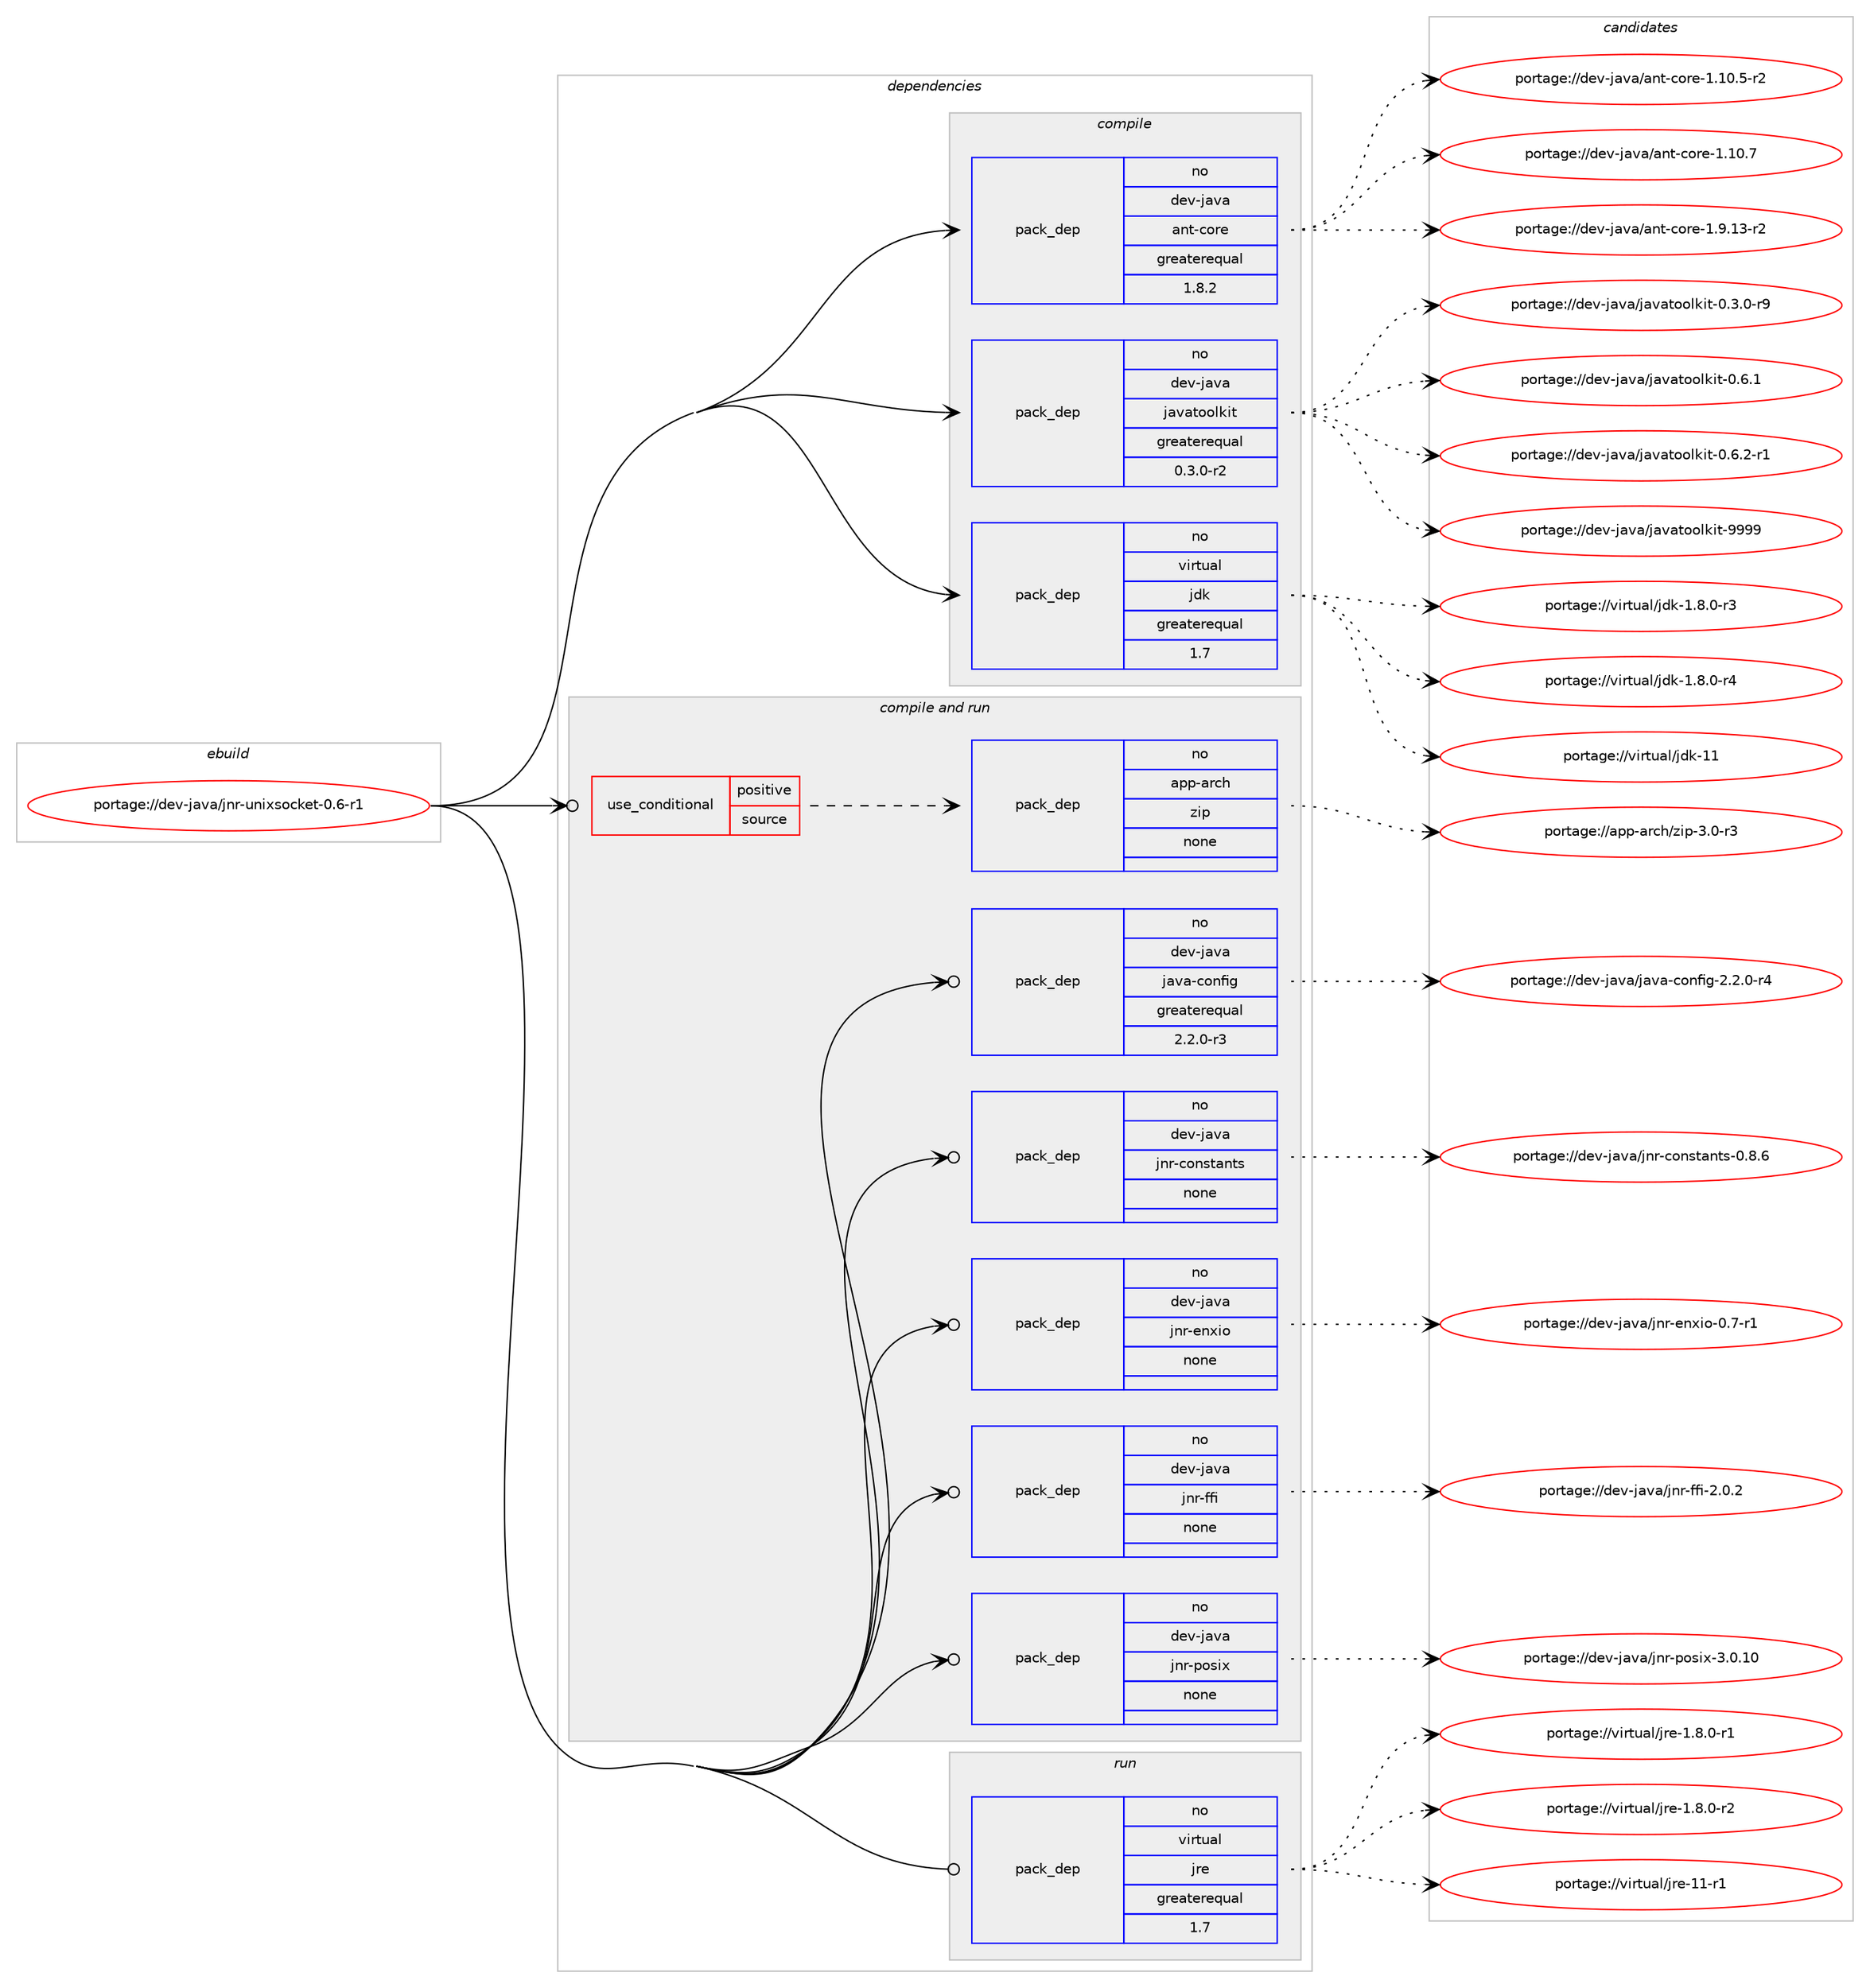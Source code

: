 digraph prolog {

# *************
# Graph options
# *************

newrank=true;
concentrate=true;
compound=true;
graph [rankdir=LR,fontname=Helvetica,fontsize=10,ranksep=1.5];#, ranksep=2.5, nodesep=0.2];
edge  [arrowhead=vee];
node  [fontname=Helvetica,fontsize=10];

# **********
# The ebuild
# **********

subgraph cluster_leftcol {
color=gray;
rank=same;
label=<<i>ebuild</i>>;
id [label="portage://dev-java/jnr-unixsocket-0.6-r1", color=red, width=4, href="../dev-java/jnr-unixsocket-0.6-r1.svg"];
}

# ****************
# The dependencies
# ****************

subgraph cluster_midcol {
color=gray;
label=<<i>dependencies</i>>;
subgraph cluster_compile {
fillcolor="#eeeeee";
style=filled;
label=<<i>compile</i>>;
subgraph pack68483 {
dependency89749 [label=<<TABLE BORDER="0" CELLBORDER="1" CELLSPACING="0" CELLPADDING="4" WIDTH="220"><TR><TD ROWSPAN="6" CELLPADDING="30">pack_dep</TD></TR><TR><TD WIDTH="110">no</TD></TR><TR><TD>dev-java</TD></TR><TR><TD>ant-core</TD></TR><TR><TD>greaterequal</TD></TR><TR><TD>1.8.2</TD></TR></TABLE>>, shape=none, color=blue];
}
id:e -> dependency89749:w [weight=20,style="solid",arrowhead="vee"];
subgraph pack68484 {
dependency89750 [label=<<TABLE BORDER="0" CELLBORDER="1" CELLSPACING="0" CELLPADDING="4" WIDTH="220"><TR><TD ROWSPAN="6" CELLPADDING="30">pack_dep</TD></TR><TR><TD WIDTH="110">no</TD></TR><TR><TD>dev-java</TD></TR><TR><TD>javatoolkit</TD></TR><TR><TD>greaterequal</TD></TR><TR><TD>0.3.0-r2</TD></TR></TABLE>>, shape=none, color=blue];
}
id:e -> dependency89750:w [weight=20,style="solid",arrowhead="vee"];
subgraph pack68485 {
dependency89751 [label=<<TABLE BORDER="0" CELLBORDER="1" CELLSPACING="0" CELLPADDING="4" WIDTH="220"><TR><TD ROWSPAN="6" CELLPADDING="30">pack_dep</TD></TR><TR><TD WIDTH="110">no</TD></TR><TR><TD>virtual</TD></TR><TR><TD>jdk</TD></TR><TR><TD>greaterequal</TD></TR><TR><TD>1.7</TD></TR></TABLE>>, shape=none, color=blue];
}
id:e -> dependency89751:w [weight=20,style="solid",arrowhead="vee"];
}
subgraph cluster_compileandrun {
fillcolor="#eeeeee";
style=filled;
label=<<i>compile and run</i>>;
subgraph cond18545 {
dependency89752 [label=<<TABLE BORDER="0" CELLBORDER="1" CELLSPACING="0" CELLPADDING="4"><TR><TD ROWSPAN="3" CELLPADDING="10">use_conditional</TD></TR><TR><TD>positive</TD></TR><TR><TD>source</TD></TR></TABLE>>, shape=none, color=red];
subgraph pack68486 {
dependency89753 [label=<<TABLE BORDER="0" CELLBORDER="1" CELLSPACING="0" CELLPADDING="4" WIDTH="220"><TR><TD ROWSPAN="6" CELLPADDING="30">pack_dep</TD></TR><TR><TD WIDTH="110">no</TD></TR><TR><TD>app-arch</TD></TR><TR><TD>zip</TD></TR><TR><TD>none</TD></TR><TR><TD></TD></TR></TABLE>>, shape=none, color=blue];
}
dependency89752:e -> dependency89753:w [weight=20,style="dashed",arrowhead="vee"];
}
id:e -> dependency89752:w [weight=20,style="solid",arrowhead="odotvee"];
subgraph pack68487 {
dependency89754 [label=<<TABLE BORDER="0" CELLBORDER="1" CELLSPACING="0" CELLPADDING="4" WIDTH="220"><TR><TD ROWSPAN="6" CELLPADDING="30">pack_dep</TD></TR><TR><TD WIDTH="110">no</TD></TR><TR><TD>dev-java</TD></TR><TR><TD>java-config</TD></TR><TR><TD>greaterequal</TD></TR><TR><TD>2.2.0-r3</TD></TR></TABLE>>, shape=none, color=blue];
}
id:e -> dependency89754:w [weight=20,style="solid",arrowhead="odotvee"];
subgraph pack68488 {
dependency89755 [label=<<TABLE BORDER="0" CELLBORDER="1" CELLSPACING="0" CELLPADDING="4" WIDTH="220"><TR><TD ROWSPAN="6" CELLPADDING="30">pack_dep</TD></TR><TR><TD WIDTH="110">no</TD></TR><TR><TD>dev-java</TD></TR><TR><TD>jnr-constants</TD></TR><TR><TD>none</TD></TR><TR><TD></TD></TR></TABLE>>, shape=none, color=blue];
}
id:e -> dependency89755:w [weight=20,style="solid",arrowhead="odotvee"];
subgraph pack68489 {
dependency89756 [label=<<TABLE BORDER="0" CELLBORDER="1" CELLSPACING="0" CELLPADDING="4" WIDTH="220"><TR><TD ROWSPAN="6" CELLPADDING="30">pack_dep</TD></TR><TR><TD WIDTH="110">no</TD></TR><TR><TD>dev-java</TD></TR><TR><TD>jnr-enxio</TD></TR><TR><TD>none</TD></TR><TR><TD></TD></TR></TABLE>>, shape=none, color=blue];
}
id:e -> dependency89756:w [weight=20,style="solid",arrowhead="odotvee"];
subgraph pack68490 {
dependency89757 [label=<<TABLE BORDER="0" CELLBORDER="1" CELLSPACING="0" CELLPADDING="4" WIDTH="220"><TR><TD ROWSPAN="6" CELLPADDING="30">pack_dep</TD></TR><TR><TD WIDTH="110">no</TD></TR><TR><TD>dev-java</TD></TR><TR><TD>jnr-ffi</TD></TR><TR><TD>none</TD></TR><TR><TD></TD></TR></TABLE>>, shape=none, color=blue];
}
id:e -> dependency89757:w [weight=20,style="solid",arrowhead="odotvee"];
subgraph pack68491 {
dependency89758 [label=<<TABLE BORDER="0" CELLBORDER="1" CELLSPACING="0" CELLPADDING="4" WIDTH="220"><TR><TD ROWSPAN="6" CELLPADDING="30">pack_dep</TD></TR><TR><TD WIDTH="110">no</TD></TR><TR><TD>dev-java</TD></TR><TR><TD>jnr-posix</TD></TR><TR><TD>none</TD></TR><TR><TD></TD></TR></TABLE>>, shape=none, color=blue];
}
id:e -> dependency89758:w [weight=20,style="solid",arrowhead="odotvee"];
}
subgraph cluster_run {
fillcolor="#eeeeee";
style=filled;
label=<<i>run</i>>;
subgraph pack68492 {
dependency89759 [label=<<TABLE BORDER="0" CELLBORDER="1" CELLSPACING="0" CELLPADDING="4" WIDTH="220"><TR><TD ROWSPAN="6" CELLPADDING="30">pack_dep</TD></TR><TR><TD WIDTH="110">no</TD></TR><TR><TD>virtual</TD></TR><TR><TD>jre</TD></TR><TR><TD>greaterequal</TD></TR><TR><TD>1.7</TD></TR></TABLE>>, shape=none, color=blue];
}
id:e -> dependency89759:w [weight=20,style="solid",arrowhead="odot"];
}
}

# **************
# The candidates
# **************

subgraph cluster_choices {
rank=same;
color=gray;
label=<<i>candidates</i>>;

subgraph choice68483 {
color=black;
nodesep=1;
choiceportage10010111845106971189747971101164599111114101454946494846534511450 [label="portage://dev-java/ant-core-1.10.5-r2", color=red, width=4,href="../dev-java/ant-core-1.10.5-r2.svg"];
choiceportage1001011184510697118974797110116459911111410145494649484655 [label="portage://dev-java/ant-core-1.10.7", color=red, width=4,href="../dev-java/ant-core-1.10.7.svg"];
choiceportage10010111845106971189747971101164599111114101454946574649514511450 [label="portage://dev-java/ant-core-1.9.13-r2", color=red, width=4,href="../dev-java/ant-core-1.9.13-r2.svg"];
dependency89749:e -> choiceportage10010111845106971189747971101164599111114101454946494846534511450:w [style=dotted,weight="100"];
dependency89749:e -> choiceportage1001011184510697118974797110116459911111410145494649484655:w [style=dotted,weight="100"];
dependency89749:e -> choiceportage10010111845106971189747971101164599111114101454946574649514511450:w [style=dotted,weight="100"];
}
subgraph choice68484 {
color=black;
nodesep=1;
choiceportage1001011184510697118974710697118971161111111081071051164548465146484511457 [label="portage://dev-java/javatoolkit-0.3.0-r9", color=red, width=4,href="../dev-java/javatoolkit-0.3.0-r9.svg"];
choiceportage100101118451069711897471069711897116111111108107105116454846544649 [label="portage://dev-java/javatoolkit-0.6.1", color=red, width=4,href="../dev-java/javatoolkit-0.6.1.svg"];
choiceportage1001011184510697118974710697118971161111111081071051164548465446504511449 [label="portage://dev-java/javatoolkit-0.6.2-r1", color=red, width=4,href="../dev-java/javatoolkit-0.6.2-r1.svg"];
choiceportage1001011184510697118974710697118971161111111081071051164557575757 [label="portage://dev-java/javatoolkit-9999", color=red, width=4,href="../dev-java/javatoolkit-9999.svg"];
dependency89750:e -> choiceportage1001011184510697118974710697118971161111111081071051164548465146484511457:w [style=dotted,weight="100"];
dependency89750:e -> choiceportage100101118451069711897471069711897116111111108107105116454846544649:w [style=dotted,weight="100"];
dependency89750:e -> choiceportage1001011184510697118974710697118971161111111081071051164548465446504511449:w [style=dotted,weight="100"];
dependency89750:e -> choiceportage1001011184510697118974710697118971161111111081071051164557575757:w [style=dotted,weight="100"];
}
subgraph choice68485 {
color=black;
nodesep=1;
choiceportage11810511411611797108471061001074549465646484511451 [label="portage://virtual/jdk-1.8.0-r3", color=red, width=4,href="../virtual/jdk-1.8.0-r3.svg"];
choiceportage11810511411611797108471061001074549465646484511452 [label="portage://virtual/jdk-1.8.0-r4", color=red, width=4,href="../virtual/jdk-1.8.0-r4.svg"];
choiceportage1181051141161179710847106100107454949 [label="portage://virtual/jdk-11", color=red, width=4,href="../virtual/jdk-11.svg"];
dependency89751:e -> choiceportage11810511411611797108471061001074549465646484511451:w [style=dotted,weight="100"];
dependency89751:e -> choiceportage11810511411611797108471061001074549465646484511452:w [style=dotted,weight="100"];
dependency89751:e -> choiceportage1181051141161179710847106100107454949:w [style=dotted,weight="100"];
}
subgraph choice68486 {
color=black;
nodesep=1;
choiceportage9711211245971149910447122105112455146484511451 [label="portage://app-arch/zip-3.0-r3", color=red, width=4,href="../app-arch/zip-3.0-r3.svg"];
dependency89753:e -> choiceportage9711211245971149910447122105112455146484511451:w [style=dotted,weight="100"];
}
subgraph choice68487 {
color=black;
nodesep=1;
choiceportage10010111845106971189747106971189745991111101021051034550465046484511452 [label="portage://dev-java/java-config-2.2.0-r4", color=red, width=4,href="../dev-java/java-config-2.2.0-r4.svg"];
dependency89754:e -> choiceportage10010111845106971189747106971189745991111101021051034550465046484511452:w [style=dotted,weight="100"];
}
subgraph choice68488 {
color=black;
nodesep=1;
choiceportage10010111845106971189747106110114459911111011511697110116115454846564654 [label="portage://dev-java/jnr-constants-0.8.6", color=red, width=4,href="../dev-java/jnr-constants-0.8.6.svg"];
dependency89755:e -> choiceportage10010111845106971189747106110114459911111011511697110116115454846564654:w [style=dotted,weight="100"];
}
subgraph choice68489 {
color=black;
nodesep=1;
choiceportage1001011184510697118974710611011445101110120105111454846554511449 [label="portage://dev-java/jnr-enxio-0.7-r1", color=red, width=4,href="../dev-java/jnr-enxio-0.7-r1.svg"];
dependency89756:e -> choiceportage1001011184510697118974710611011445101110120105111454846554511449:w [style=dotted,weight="100"];
}
subgraph choice68490 {
color=black;
nodesep=1;
choiceportage1001011184510697118974710611011445102102105455046484650 [label="portage://dev-java/jnr-ffi-2.0.2", color=red, width=4,href="../dev-java/jnr-ffi-2.0.2.svg"];
dependency89757:e -> choiceportage1001011184510697118974710611011445102102105455046484650:w [style=dotted,weight="100"];
}
subgraph choice68491 {
color=black;
nodesep=1;
choiceportage100101118451069711897471061101144511211111510512045514648464948 [label="portage://dev-java/jnr-posix-3.0.10", color=red, width=4,href="../dev-java/jnr-posix-3.0.10.svg"];
dependency89758:e -> choiceportage100101118451069711897471061101144511211111510512045514648464948:w [style=dotted,weight="100"];
}
subgraph choice68492 {
color=black;
nodesep=1;
choiceportage11810511411611797108471061141014549465646484511449 [label="portage://virtual/jre-1.8.0-r1", color=red, width=4,href="../virtual/jre-1.8.0-r1.svg"];
choiceportage11810511411611797108471061141014549465646484511450 [label="portage://virtual/jre-1.8.0-r2", color=red, width=4,href="../virtual/jre-1.8.0-r2.svg"];
choiceportage11810511411611797108471061141014549494511449 [label="portage://virtual/jre-11-r1", color=red, width=4,href="../virtual/jre-11-r1.svg"];
dependency89759:e -> choiceportage11810511411611797108471061141014549465646484511449:w [style=dotted,weight="100"];
dependency89759:e -> choiceportage11810511411611797108471061141014549465646484511450:w [style=dotted,weight="100"];
dependency89759:e -> choiceportage11810511411611797108471061141014549494511449:w [style=dotted,weight="100"];
}
}

}
